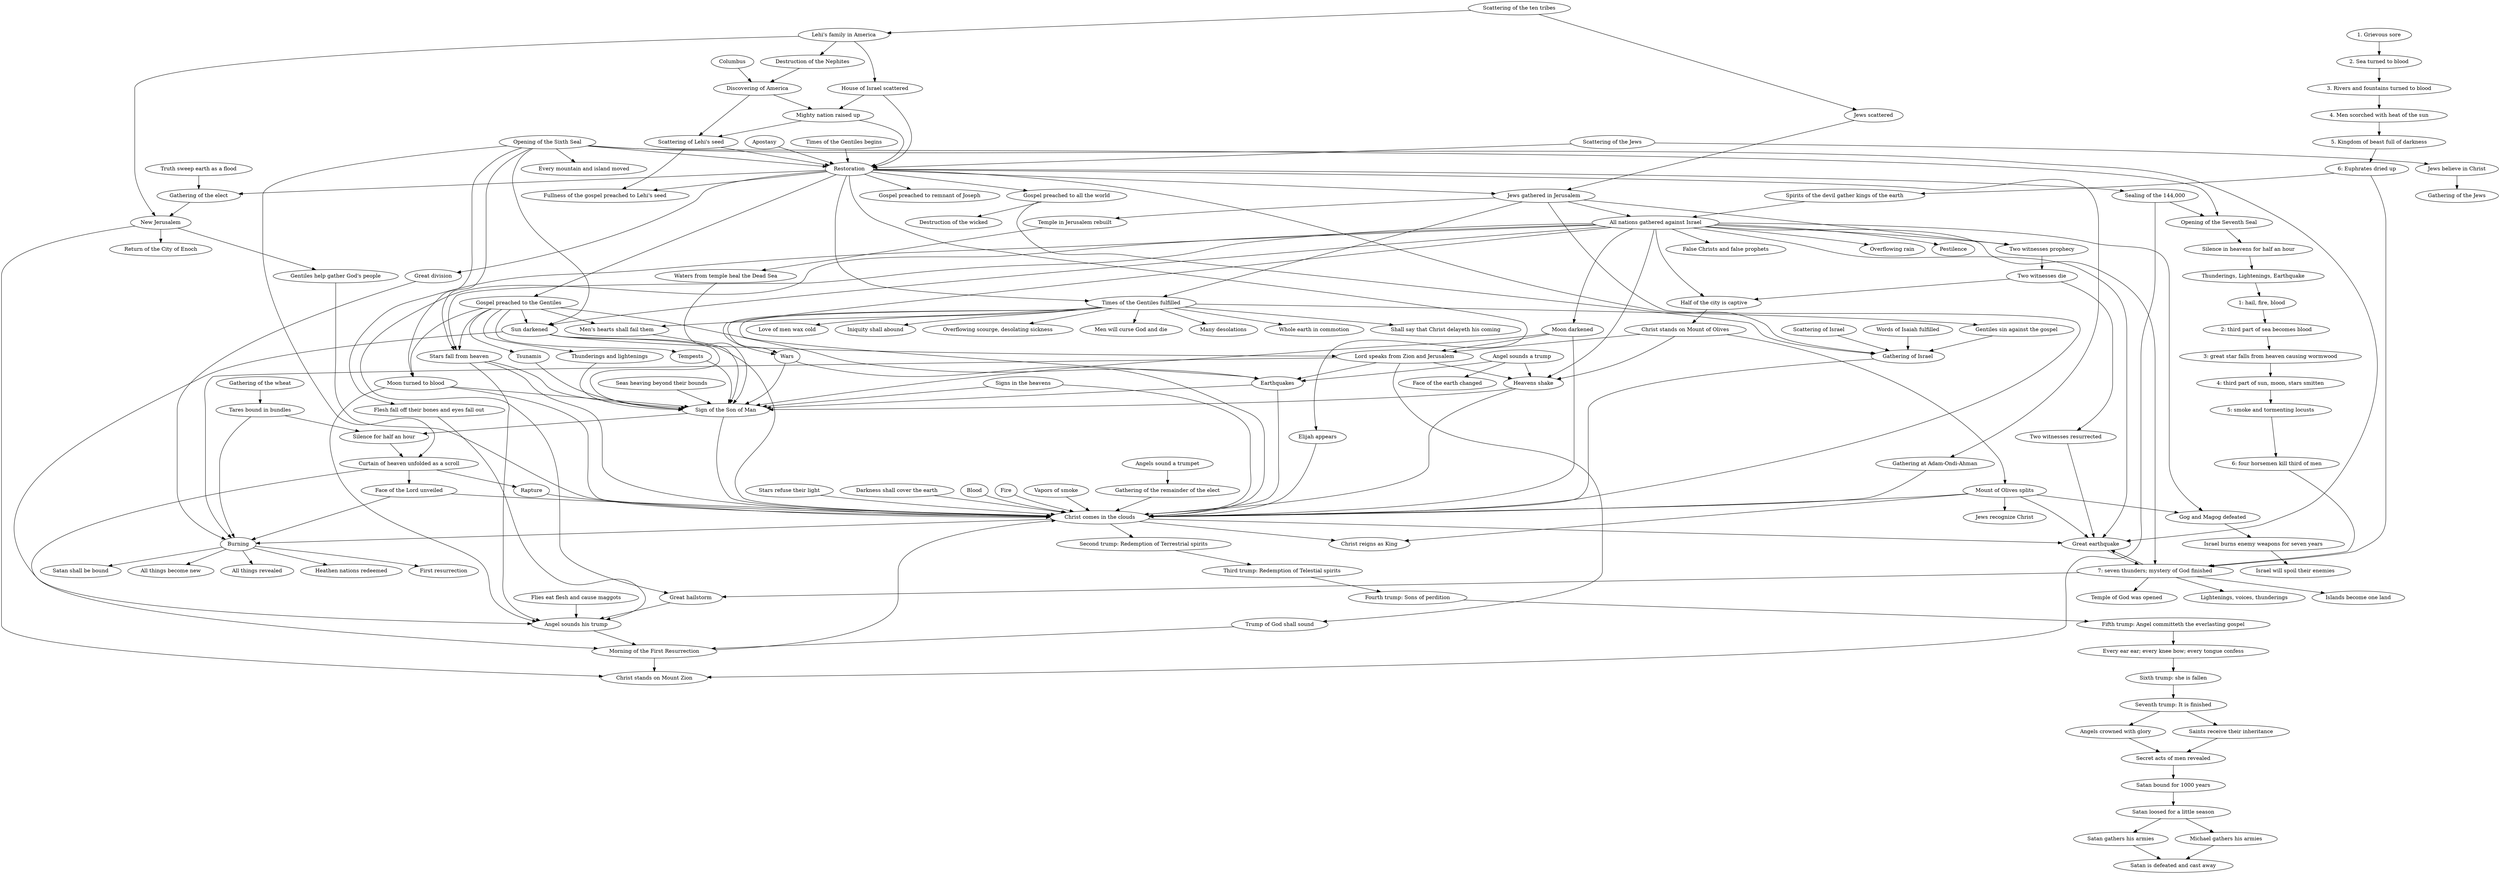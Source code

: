 digraph {
	"Opening of the Sixth Seal" -> "Restoration"
	"Apostasy" -> "Restoration"
	"Mighty nation raised up" -> "Restoration"
	"House of Israel scattered" -> "Restoration"
	"Scattering of Lehi's seed" -> "Restoration"
	"Scattering of the Jews" -> "Restoration"
	"Times of the Gentiles begins" -> "Restoration"
	"Restoration" -> "Gathering of Israel"
	"Restoration" -> "Elijah appears"
	"Restoration" -> "Sealing of the 144,000"
	"Restoration" -> "Fullness of the gospel preached to Lehi's seed"
	"Restoration" -> "Great division"
	"Restoration" -> "Gospel preached to remnant of Joseph"
	"Restoration" -> "Gathering of the elect"
	"Restoration" -> "Gospel preached to all the world"
	"Restoration" -> "Times of the Gentiles fulfilled"
	"Restoration" -> "Jews gathered in Jerusalem"
	"Restoration" -> "Gospel preached to the Gentiles"
	"Restoration" -> "Gathering at Adam-Ondi-Ahman"
	"Scattering of Israel" -> "Gathering of Israel"
	"Gentiles sin against the gospel" -> "Gathering of Israel"
	"Words of Isaiah fulfilled" -> "Gathering of Israel"
	"Gospel preached to all the world" -> "Gathering of Israel"
	"Gathering of Israel" -> "Christ comes in the clouds"
	"Scattering of the ten tribes" -> "Jews scattered"
	"Jews scattered" -> "Jews gathered in Jerusalem"
	"Jews gathered in Jerusalem" -> "Times of the Gentiles fulfilled"
	"Jews gathered in Jerusalem" -> "Two witnesses prophecy"
	"Jews gathered in Jerusalem" -> "Temple in Jerusalem rebuilt"
	"Jews gathered in Jerusalem" -> "All nations gathered against Israel"
	"Jews gathered in Jerusalem" -> "Christ comes in the clouds"
	"Spirits of the devil gather kings of the earth" -> "All nations gathered against Israel"
	"All nations gathered against Israel" -> "Great hailstorm"
	"All nations gathered against Israel" -> "Great earthquake"
	"All nations gathered against Israel" -> "Overflowing rain"
	"All nations gathered against Israel" -> "Pestilence"
	"All nations gathered against Israel" -> "Gog and Magog defeated"
	"All nations gathered against Israel" -> "Half of the city is captive"
	"All nations gathered against Israel" -> "Flesh fall off their bones and eyes fall out"
	"All nations gathered against Israel" -> "Two witnesses prophecy"
	"All nations gathered against Israel" -> "7: seven thunders; mystery of God finished"
	"All nations gathered against Israel" -> "Sun darkened"
	"All nations gathered against Israel" -> "Moon darkened"
	"All nations gathered against Israel" -> "False Christs and false prophets"
	"All nations gathered against Israel" -> "Wars"
	"All nations gathered against Israel" -> "Stars fall from heaven"
	"All nations gathered against Israel" -> "Heavens shake"
	"7: seven thunders; mystery of God finished" -> "Great hailstorm"
	"Great hailstorm" -> "Angel sounds his trump"
	"Opening of the Sixth Seal" -> "Great earthquake"
	"Two witnesses resurrected" -> "Great earthquake"
	"7: seven thunders; mystery of God finished" -> "Great earthquake"
	"Mount of Olives splits" -> "Great earthquake"
	"Christ comes in the clouds" -> "Great earthquake"
	"Great earthquake" -> "7: seven thunders; mystery of God finished"
	"Mount of Olives splits" -> "Gog and Magog defeated"
	"Gog and Magog defeated" -> "Israel burns enemy weapons for seven years"
	"Israel burns enemy weapons for seven years" -> "Israel will spoil their enemies"
	"Gospel preached to the Gentiles" -> "Sun darkened"
	"Opening of the Sixth Seal" -> "Sun darkened"
	"Sun darkened" -> "Lord speaks from Zion and Jerusalem"
	"Sun darkened" -> "Sign of the Son of Man"
	"Sun darkened" -> "Christ comes in the clouds"
	"Sun darkened" -> "Angel sounds his trump"
	"Opening of the Sixth Seal" -> "Moon turned to blood"
	"Gospel preached to the Gentiles" -> "Moon turned to blood"
	"Moon turned to blood" -> "Angel sounds his trump"
	"Moon turned to blood" -> "Christ comes in the clouds"
	"Moon turned to blood" -> "Sign of the Son of Man"
	"Moon darkened" -> "Lord speaks from Zion and Jerusalem"
	"Moon darkened" -> "Sign of the Son of Man"
	"Moon darkened" -> "Christ comes in the clouds"
	"Christ stands on Mount of Olives" -> "Lord speaks from Zion and Jerusalem"
	"Lord speaks from Zion and Jerusalem" -> "Heavens shake"
	"Lord speaks from Zion and Jerusalem" -> "Earthquakes"
	"Lord speaks from Zion and Jerusalem" -> "Burning"
	"Lord speaks from Zion and Jerusalem" -> "Trump of God shall sound"
	"Christ stands on Mount of Olives" -> "Heavens shake"
	"Angel sounds a trump" -> "Heavens shake"
	"Heavens shake" -> "Sign of the Son of Man"
	"Heavens shake" -> "Christ comes in the clouds"
	"Times of the Gentiles fulfilled" -> "Earthquakes"
	"Angel sounds a trump" -> "Earthquakes"
	"Gospel preached to the Gentiles" -> "Earthquakes"
	"Earthquakes" -> "Christ comes in the clouds"
	"Earthquakes" -> "Sign of the Son of Man"
	"Two witnesses die" -> "Half of the city is captive"
	"Half of the city is captive" -> "Christ stands on Mount of Olives"
	"Christ stands on Mount of Olives" -> "Mount of Olives splits"
	"Mount of Olives splits" -> "Christ reigns as King"
	"Mount of Olives splits" -> "Christ comes in the clouds"
	"Mount of Olives splits" -> "Jews recognize Christ"
	"Christ comes in the clouds" -> "Christ reigns as King"
	"Flesh fall off their bones and eyes fall out" -> "Angel sounds his trump"
	"Sign of the Son of Man" -> "Christ comes in the clouds"
	"Gathering of the remainder of the elect" -> "Christ comes in the clouds"
	"Stars fall from heaven" -> "Christ comes in the clouds"
	"Signs in the heavens" -> "Christ comes in the clouds"
	"Rapture" -> "Christ comes in the clouds"
	"Morning of the First Resurrection" -> "Christ comes in the clouds"
	"Gentiles help gather God's people" -> "Christ comes in the clouds"
	"Stars refuse their light" -> "Christ comes in the clouds"
	"Wars" -> "Christ comes in the clouds"
	"Face of the Lord unveiled" -> "Christ comes in the clouds"
	"Darkness shall cover the earth" -> "Christ comes in the clouds"
	"Gathering at Adam-Ondi-Ahman" -> "Christ comes in the clouds"
	"Elijah appears" -> "Christ comes in the clouds"
	"Blood" -> "Christ comes in the clouds"
	"Fire" -> "Christ comes in the clouds"
	"Vapors of smoke" -> "Christ comes in the clouds"
	"Christ comes in the clouds" -> "Burning"
	"Christ comes in the clouds" -> "Second trump: Redemption of Terrestrial spirits"
	"Times of the Gentiles fulfilled" -> "Wars"
	"Wars" -> "Sign of the Son of Man"
	"Gospel preached to all the world" -> "Destruction of the wicked"
	"Opening of the Sixth Seal" -> "Stars fall from heaven"
	"Gospel preached to the Gentiles" -> "Stars fall from heaven"
	"Stars fall from heaven" -> "Sign of the Son of Man"
	"Stars fall from heaven" -> "Angel sounds his trump"
	"Waters from temple heal the Dead Sea" -> "Sign of the Son of Man"
	"Signs in the heavens" -> "Sign of the Son of Man"
	"Seas heaving beyond their bounds" -> "Sign of the Son of Man"
	"Thunderings and lightenings" -> "Sign of the Son of Man"
	"Tempests" -> "Sign of the Son of Man"
	"Tsunamis" -> "Sign of the Son of Man"
	"Men's hearts shall fail them" -> "Sign of the Son of Man"
	"Sign of the Son of Man" -> "Silence for half an hour"
	"Angels sound a trumpet" -> "Gathering of the remainder of the elect"
	"Curtain of heaven unfolded as a scroll" -> "Rapture"
	"Angel sounds his trump" -> "Morning of the First Resurrection"
	"Trump of God shall sound" -> "Morning of the First Resurrection"
	"Curtain of heaven unfolded as a scroll" -> "Morning of the First Resurrection"
	"Morning of the First Resurrection" -> "Christ stands on Mount Zion"
	"Opening of the Sixth Seal" -> "Every mountain and island moved"
	"Opening of the Sixth Seal" -> "Opening of the Seventh Seal"
	"Opening of the Sixth Seal" -> "Curtain of heaven unfolded as a scroll"
	"Sealing of the 144,000" -> "Opening of the Seventh Seal"
	"Sealing of the 144,000" -> "Christ stands on Mount Zion"
	"Opening of the Seventh Seal" -> "Silence in heavens for half an hour"
	"Silence in heavens for half an hour" -> "Thunderings, Lightenings, Earthquake"
	"Thunderings, Lightenings, Earthquake" -> "1: hail, fire, blood"
	"1: hail, fire, blood" -> "2: third part of sea becomes blood"
	"2: third part of sea becomes blood" -> "3: great star falls from heaven causing wormwood"
	"3: great star falls from heaven causing wormwood" -> "4: third part of sun, moon, stars smitten"
	"4: third part of sun, moon, stars smitten" -> "5: smoke and tormenting locusts"
	"5: smoke and tormenting locusts" -> "6: four horsemen kill third of men"
	"6: four horsemen kill third of men" -> "7: seven thunders; mystery of God finished"
	"6: Euphrates dried up" -> "7: seven thunders; mystery of God finished"
	"7: seven thunders; mystery of God finished" -> "Temple of God was opened"
	"7: seven thunders; mystery of God finished" -> "Lightenings, voices, thunderings"
	"7: seven thunders; mystery of God finished" -> "Islands become one land"
	"Two witnesses prophecy" -> "Two witnesses die"
	"Two witnesses die" -> "Two witnesses resurrected"
	"New Jerusalem" -> "Christ stands on Mount Zion"
	"1. Grievous sore" -> "2. Sea turned to blood"
	"2. Sea turned to blood" -> "3. Rivers and fountains turned to blood"
	"3. Rivers and fountains turned to blood" -> "4. Men scorched with heat of the sun"
	"4. Men scorched with heat of the sun" -> "5. Kingdom of beast full of darkness"
	"5. Kingdom of beast full of darkness" -> "6: Euphrates dried up"
	"6: Euphrates dried up" -> "Spirits of the devil gather kings of the earth"
	"Scattering of the ten tribes" -> "Lehi's family in America"
	"Lehi's family in America" -> "Destruction of the Nephites"
	"Lehi's family in America" -> "House of Israel scattered"
	"Lehi's family in America" -> "New Jerusalem"
	"Destruction of the Nephites" -> "Discovering of America"
	"Columbus" -> "Discovering of America"
	"Discovering of America" -> "Scattering of Lehi's seed"
	"Discovering of America" -> "Mighty nation raised up"
	"Mighty nation raised up" -> "Scattering of Lehi's seed"
	"Scattering of Lehi's seed" -> "Fullness of the gospel preached to Lehi's seed"
	"House of Israel scattered" -> "Mighty nation raised up"
	"Scattering of the Jews" -> "Jews believe in Christ"
	"Jews believe in Christ" -> "Gathering of the Jews"
	"Great division" -> "Burning"
	"Tares bound in bundles" -> "Burning"
	"Face of the Lord unveiled" -> "Burning"
	"Burning" -> "All things revealed"
	"Burning" -> "Heathen nations redeemed"
	"Burning" -> "First resurrection"
	"Burning" -> "Satan shall be bound"
	"Burning" -> "All things become new"
	"Times of the Gentiles fulfilled" -> "Gentiles sin against the gospel"
	"Times of the Gentiles fulfilled" -> "Whole earth in commotion"
	"Times of the Gentiles fulfilled" -> "Men's hearts shall fail them"
	"Times of the Gentiles fulfilled" -> "Shall say that Christ delayeth his coming"
	"Times of the Gentiles fulfilled" -> "Love of men wax cold"
	"Times of the Gentiles fulfilled" -> "Iniquity shall abound"
	"Times of the Gentiles fulfilled" -> "Overflowing scourge, desolating sickness"
	"Times of the Gentiles fulfilled" -> "Men will curse God and die"
	"Times of the Gentiles fulfilled" -> "Many desolations"
	"Gathering of the elect" -> "New Jerusalem"
	"New Jerusalem" -> "Gentiles help gather God's people"
	"New Jerusalem" -> "Return of the City of Enoch"
	"Truth sweep earth as a flood" -> "Gathering of the elect"
	"Flies eat flesh and cause maggots" -> "Angel sounds his trump"
	"Gospel preached to the Gentiles" -> "Men's hearts shall fail them"
	"Angel sounds a trump" -> "Face of the earth changed"
	"Gathering of the wheat" -> "Tares bound in bundles"
	"Tares bound in bundles" -> "Silence for half an hour"
	"Gospel preached to the Gentiles" -> "Thunderings and lightenings"
	"Gospel preached to the Gentiles" -> "Tempests"
	"Gospel preached to the Gentiles" -> "Tsunamis"
	"Silence for half an hour" -> "Curtain of heaven unfolded as a scroll"
	"Curtain of heaven unfolded as a scroll" -> "Face of the Lord unveiled"
	"Second trump: Redemption of Terrestrial spirits" -> "Third trump: Redemption of Telestial spirits"
	"Third trump: Redemption of Telestial spirits" -> "Fourth trump: Sons of perdition"
	"Fourth trump: Sons of perdition" -> "Fifth trump: Angel committeth the everlasting gospel"
	"Fifth trump: Angel committeth the everlasting gospel" -> "Every ear ear; every knee bow; every tongue confess"
	"Every ear ear; every knee bow; every tongue confess" -> "Sixth trump: she is fallen"
	"Sixth trump: she is fallen" -> "Seventh trump: It is finished"
	"Seventh trump: It is finished" -> "Angels crowned with glory"
	"Seventh trump: It is finished" -> "Saints receive their inheritance"
	"Angels crowned with glory" -> "Secret acts of men revealed"
	"Saints receive their inheritance" -> "Secret acts of men revealed"
	"Secret acts of men revealed" -> "Satan bound for 1000 years"
	"Satan bound for 1000 years" -> "Satan loosed for a little season"
	"Satan loosed for a little season" -> "Satan gathers his armies"
	"Satan loosed for a little season" -> "Michael gathers his armies"
	"Satan gathers his armies" -> "Satan is defeated and cast away"
	"Michael gathers his armies" -> "Satan is defeated and cast away"
	"Temple in Jerusalem rebuilt" -> "Waters from temple heal the Dead Sea"
}